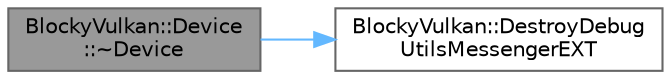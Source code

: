 digraph "BlockyVulkan::Device::~Device"
{
 // LATEX_PDF_SIZE
  bgcolor="transparent";
  edge [fontname=Helvetica,fontsize=10,labelfontname=Helvetica,labelfontsize=10];
  node [fontname=Helvetica,fontsize=10,shape=box,height=0.2,width=0.4];
  rankdir="LR";
  Node1 [id="Node000001",label="BlockyVulkan::Device\l::~Device",height=0.2,width=0.4,color="gray40", fillcolor="grey60", style="filled", fontcolor="black",tooltip=" "];
  Node1 -> Node2 [id="edge3_Node000001_Node000002",color="steelblue1",style="solid",tooltip=" "];
  Node2 [id="Node000002",label="BlockyVulkan::DestroyDebug\lUtilsMessengerEXT",height=0.2,width=0.4,color="grey40", fillcolor="white", style="filled",URL="$namespace_blocky_vulkan.html#aa99a2fcfffc744977e17b0af23cfeafb",tooltip=" "];
}
